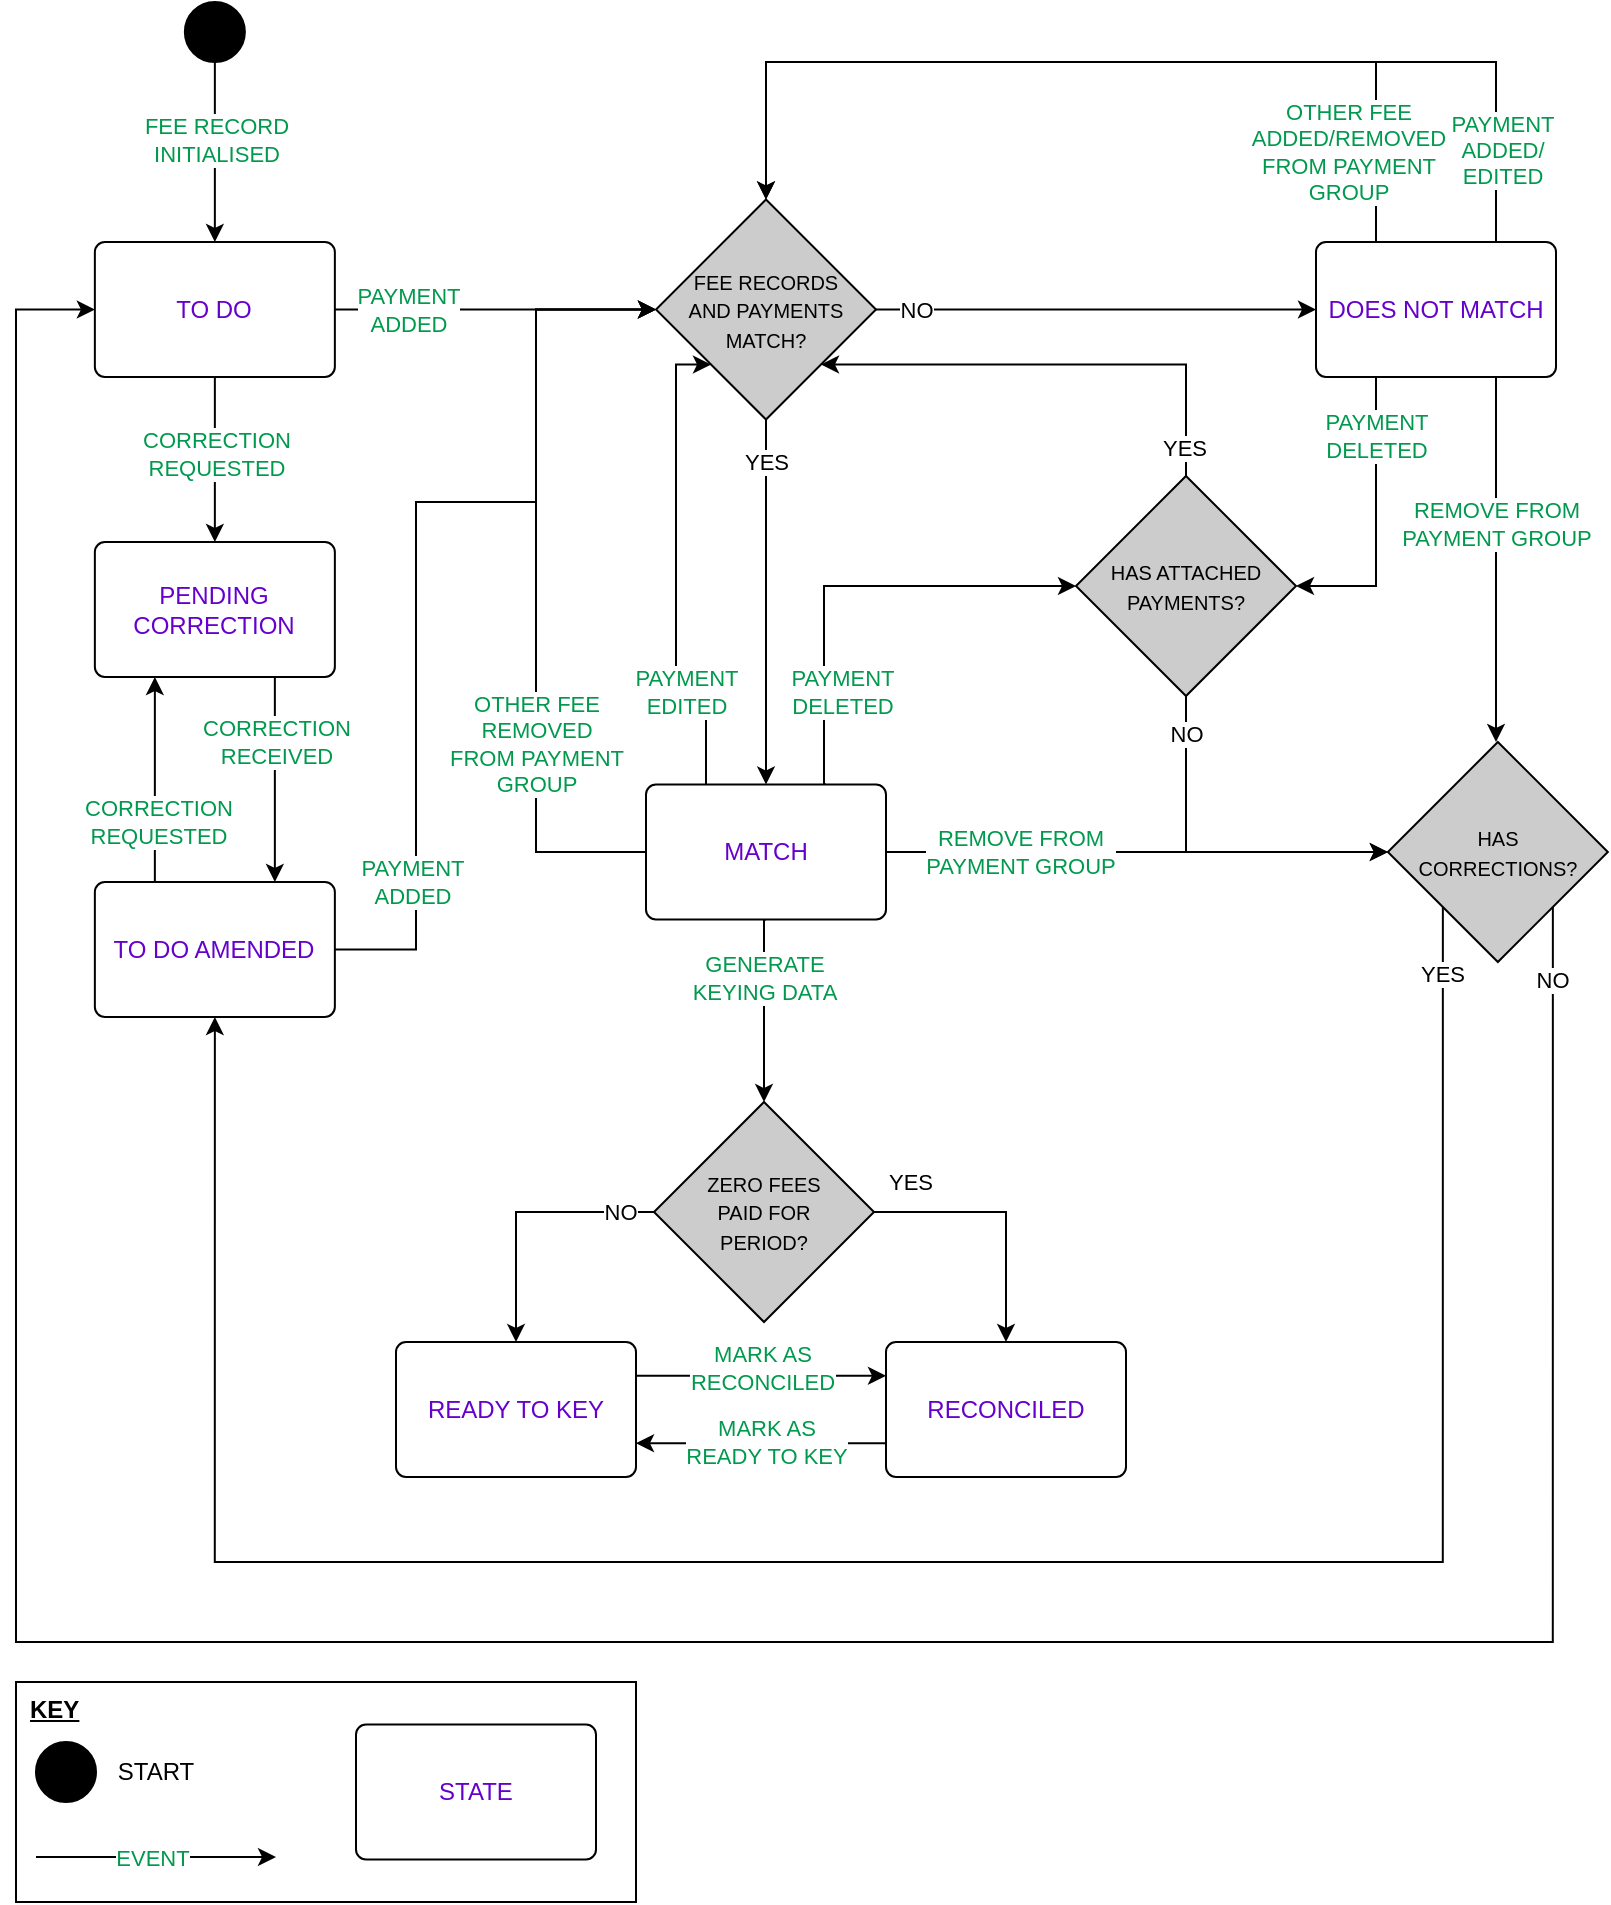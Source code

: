 <mxfile version="24.3.0" type="device">
  <diagram name="Page-1" id="NJPWzTDh_QYS_qL_PLhn">
    <mxGraphModel dx="2074" dy="2348" grid="1" gridSize="10" guides="1" tooltips="1" connect="1" arrows="1" fold="1" page="1" pageScale="1" pageWidth="827" pageHeight="1169" math="0" shadow="0">
      <root>
        <mxCell id="0" />
        <mxCell id="1" parent="0" />
        <mxCell id="Gj9VxU12owduN0ynIQGK-17" value="&lt;font style=&quot;font-size: 10px;&quot;&gt;FEE RECORDS&lt;br&gt;AND PAYMENTS MATCH?&lt;br&gt;&lt;/font&gt;" style="rhombus;whiteSpace=wrap;html=1;labelBackgroundColor=none;fillColor=#CCCCCC;fontColor=default;" parent="1" vertex="1">
          <mxGeometry x="330" y="-1061.25" width="110" height="110" as="geometry" />
        </mxCell>
        <mxCell id="Gj9VxU12owduN0ynIQGK-3" value="" style="ellipse;fillColor=strokeColor;html=1;" parent="1" vertex="1">
          <mxGeometry x="94.43" y="-1160" width="30" height="30" as="geometry" />
        </mxCell>
        <mxCell id="Gj9VxU12owduN0ynIQGK-4" value="&lt;font color=&quot;#6600cc&quot;&gt;TO DO&lt;/font&gt;" style="html=1;align=center;verticalAlign=middle;rounded=1;absoluteArcSize=1;arcSize=10;dashed=0;whiteSpace=wrap;" parent="1" vertex="1">
          <mxGeometry x="49.43" y="-1040" width="120" height="67.5" as="geometry" />
        </mxCell>
        <mxCell id="Gj9VxU12owduN0ynIQGK-5" value="" style="endArrow=classic;html=1;rounded=0;exitX=0.5;exitY=1;exitDx=0;exitDy=0;entryX=0.5;entryY=0;entryDx=0;entryDy=0;edgeStyle=orthogonalEdgeStyle;" parent="1" source="Gj9VxU12owduN0ynIQGK-3" target="Gj9VxU12owduN0ynIQGK-4" edge="1">
          <mxGeometry width="50" height="50" relative="1" as="geometry">
            <mxPoint x="230" y="-1250" as="sourcePoint" />
            <mxPoint x="270" y="-1205" as="targetPoint" />
          </mxGeometry>
        </mxCell>
        <mxCell id="Gj9VxU12owduN0ynIQGK-6" value="&lt;font color=&quot;#00994d&quot;&gt;FEE RECORD&lt;br&gt;INITIALISED&lt;br&gt;&lt;/font&gt;" style="edgeLabel;html=1;align=center;verticalAlign=middle;resizable=0;points=[];" parent="Gj9VxU12owduN0ynIQGK-5" vertex="1" connectable="0">
          <mxGeometry x="-0.085" y="3" relative="1" as="geometry">
            <mxPoint x="-3" y="-2" as="offset" />
          </mxGeometry>
        </mxCell>
        <mxCell id="Gj9VxU12owduN0ynIQGK-59" style="edgeStyle=orthogonalEdgeStyle;rounded=0;orthogonalLoop=1;jettySize=auto;html=1;exitX=0;exitY=0.5;exitDx=0;exitDy=0;entryX=0;entryY=0.5;entryDx=0;entryDy=0;" parent="1" source="Gj9VxU12owduN0ynIQGK-79" target="Gj9VxU12owduN0ynIQGK-17" edge="1">
          <mxGeometry relative="1" as="geometry">
            <mxPoint x="330" y="-980" as="targetPoint" />
            <Array as="points">
              <mxPoint x="270" y="-735" />
              <mxPoint x="270" y="-1006" />
            </Array>
          </mxGeometry>
        </mxCell>
        <mxCell id="Gj9VxU12owduN0ynIQGK-60" value="&lt;span style=&quot;color: rgb(0, 153, 77);&quot;&gt;OTHER FEE&lt;br&gt;REMOVED&lt;br&gt;FROM PAYMENT&lt;br&gt;GROUP&lt;br&gt;&lt;/span&gt;" style="edgeLabel;html=1;align=center;verticalAlign=middle;resizable=0;points=[];" parent="Gj9VxU12owduN0ynIQGK-59" vertex="1" connectable="0">
          <mxGeometry x="-0.115" y="1" relative="1" as="geometry">
            <mxPoint x="1" y="62" as="offset" />
          </mxGeometry>
        </mxCell>
        <mxCell id="Gj9VxU12owduN0ynIQGK-63" style="edgeStyle=orthogonalEdgeStyle;rounded=0;orthogonalLoop=1;jettySize=auto;html=1;exitX=0.25;exitY=1;exitDx=0;exitDy=0;entryX=1;entryY=0.5;entryDx=0;entryDy=0;" parent="1" source="Gj9VxU12owduN0ynIQGK-8" target="Gj9VxU12owduN0ynIQGK-85" edge="1">
          <mxGeometry relative="1" as="geometry">
            <mxPoint x="1069.93" y="-1033.17" as="targetPoint" />
            <mxPoint x="949.86" y="-972.545" as="sourcePoint" />
            <Array as="points">
              <mxPoint x="690" y="-868" />
            </Array>
          </mxGeometry>
        </mxCell>
        <mxCell id="Gj9VxU12owduN0ynIQGK-64" value="&lt;font style=&quot;border-color: var(--border-color);&quot; color=&quot;#00994d&quot;&gt;PAYMENT&lt;/font&gt;&lt;br style=&quot;border-color: var(--border-color); color: rgb(0, 153, 77);&quot;&gt;&lt;span style=&quot;border-color: var(--border-color); color: rgb(0, 153, 77);&quot;&gt;DELETED&lt;/span&gt;" style="edgeLabel;html=1;align=center;verticalAlign=middle;resizable=0;points=[];" parent="Gj9VxU12owduN0ynIQGK-63" vertex="1" connectable="0">
          <mxGeometry x="-0.003" relative="1" as="geometry">
            <mxPoint y="-43" as="offset" />
          </mxGeometry>
        </mxCell>
        <mxCell id="Gj9VxU12owduN0ynIQGK-65" style="edgeStyle=orthogonalEdgeStyle;rounded=0;orthogonalLoop=1;jettySize=auto;html=1;exitX=0.75;exitY=1;exitDx=0;exitDy=0;entryX=0.5;entryY=0;entryDx=0;entryDy=0;" parent="1" source="Gj9VxU12owduN0ynIQGK-8" target="Gj9VxU12owduN0ynIQGK-35" edge="1">
          <mxGeometry relative="1" as="geometry">
            <mxPoint x="797.5" y="-951.25" as="sourcePoint" />
            <mxPoint x="720.0" y="-756.25" as="targetPoint" />
            <Array as="points">
              <mxPoint x="750" y="-790" />
            </Array>
          </mxGeometry>
        </mxCell>
        <mxCell id="Gj9VxU12owduN0ynIQGK-66" value="&lt;font color=&quot;#00994d&quot;&gt;REMOVE FROM&lt;br style=&quot;border-color: var(--border-color);&quot;&gt;PAYMENT GROUP&lt;/font&gt;" style="edgeLabel;html=1;align=center;verticalAlign=middle;resizable=0;points=[];" parent="Gj9VxU12owduN0ynIQGK-65" vertex="1" connectable="0">
          <mxGeometry x="-0.764" y="1" relative="1" as="geometry">
            <mxPoint x="-1" y="52" as="offset" />
          </mxGeometry>
        </mxCell>
        <mxCell id="Gj9VxU12owduN0ynIQGK-67" style="edgeStyle=orthogonalEdgeStyle;rounded=0;orthogonalLoop=1;jettySize=auto;html=1;exitX=0.25;exitY=0;exitDx=0;exitDy=0;entryX=0.5;entryY=0;entryDx=0;entryDy=0;" parent="1" source="Gj9VxU12owduN0ynIQGK-8" target="Gj9VxU12owduN0ynIQGK-17" edge="1">
          <mxGeometry relative="1" as="geometry">
            <Array as="points">
              <mxPoint x="690" y="-1130" />
              <mxPoint x="385" y="-1130" />
            </Array>
          </mxGeometry>
        </mxCell>
        <mxCell id="Gj9VxU12owduN0ynIQGK-68" value="&lt;font color=&quot;#00994d&quot;&gt;OTHER FEE&lt;br style=&quot;border-color: var(--border-color);&quot;&gt;ADDED/REMOVED&lt;br style=&quot;border-color: var(--border-color);&quot;&gt;FROM PAYMENT&lt;br style=&quot;border-color: var(--border-color);&quot;&gt;GROUP&lt;/font&gt;" style="edgeLabel;html=1;align=center;verticalAlign=middle;resizable=0;points=[];" parent="Gj9VxU12owduN0ynIQGK-67" vertex="1" connectable="0">
          <mxGeometry x="0.053" y="-1" relative="1" as="geometry">
            <mxPoint x="140" y="46" as="offset" />
          </mxGeometry>
        </mxCell>
        <mxCell id="Gj9VxU12owduN0ynIQGK-8" value="&lt;font color=&quot;#6600cc&quot;&gt;DOES NOT MATCH&lt;/font&gt;" style="html=1;align=center;verticalAlign=middle;rounded=1;absoluteArcSize=1;arcSize=10;dashed=0;whiteSpace=wrap;" parent="1" vertex="1">
          <mxGeometry x="660.0" y="-1040" width="120" height="67.5" as="geometry" />
        </mxCell>
        <mxCell id="Gj9VxU12owduN0ynIQGK-12" value="&lt;font color=&quot;#6600cc&quot;&gt;PENDING CORRECTION&lt;/font&gt;" style="html=1;align=center;verticalAlign=middle;rounded=1;absoluteArcSize=1;arcSize=10;dashed=0;whiteSpace=wrap;" parent="1" vertex="1">
          <mxGeometry x="49.43" y="-890" width="120" height="67.5" as="geometry" />
        </mxCell>
        <mxCell id="YNnxmXCfbaT3HIGfxNFa-1" style="edgeStyle=orthogonalEdgeStyle;rounded=0;orthogonalLoop=1;jettySize=auto;html=1;exitX=1;exitY=0.5;exitDx=0;exitDy=0;entryX=0;entryY=0.5;entryDx=0;entryDy=0;" parent="1" source="Gj9VxU12owduN0ynIQGK-13" target="Gj9VxU12owduN0ynIQGK-17" edge="1">
          <mxGeometry relative="1" as="geometry">
            <Array as="points">
              <mxPoint x="210" y="-686" />
              <mxPoint x="210" y="-910" />
              <mxPoint x="270" y="-910" />
              <mxPoint x="270" y="-1006" />
            </Array>
          </mxGeometry>
        </mxCell>
        <mxCell id="YNnxmXCfbaT3HIGfxNFa-3" value="&lt;font color=&quot;#00994d&quot;&gt;PAYMENT&lt;br style=&quot;border-color: var(--border-color);&quot;&gt;ADDED&lt;/font&gt;" style="edgeLabel;html=1;align=center;verticalAlign=middle;resizable=0;points=[];" parent="YNnxmXCfbaT3HIGfxNFa-1" vertex="1" connectable="0">
          <mxGeometry x="-0.881" relative="1" as="geometry">
            <mxPoint x="10" y="-34" as="offset" />
          </mxGeometry>
        </mxCell>
        <mxCell id="Gj9VxU12owduN0ynIQGK-13" value="&lt;font color=&quot;#6600cc&quot;&gt;TO DO AMENDED&lt;/font&gt;" style="html=1;align=center;verticalAlign=middle;rounded=1;absoluteArcSize=1;arcSize=10;dashed=0;whiteSpace=wrap;" parent="1" vertex="1">
          <mxGeometry x="49.43" y="-720" width="120" height="67.5" as="geometry" />
        </mxCell>
        <mxCell id="Gj9VxU12owduN0ynIQGK-15" value="" style="endArrow=classic;html=1;rounded=0;exitX=1;exitY=0.5;exitDx=0;exitDy=0;edgeStyle=orthogonalEdgeStyle;entryX=0;entryY=0.5;entryDx=0;entryDy=0;" parent="1" source="Gj9VxU12owduN0ynIQGK-4" target="Gj9VxU12owduN0ynIQGK-17" edge="1">
          <mxGeometry width="50" height="50" relative="1" as="geometry">
            <mxPoint x="186.43" y="-1060" as="sourcePoint" />
            <mxPoint x="109.43" y="-1100" as="targetPoint" />
          </mxGeometry>
        </mxCell>
        <mxCell id="Gj9VxU12owduN0ynIQGK-16" value="&lt;font color=&quot;#00994d&quot;&gt;PAYMENT&lt;br&gt;ADDED&lt;br&gt;&lt;/font&gt;" style="edgeLabel;html=1;align=center;verticalAlign=middle;resizable=0;points=[];" parent="Gj9VxU12owduN0ynIQGK-15" vertex="1" connectable="0">
          <mxGeometry x="-0.077" relative="1" as="geometry">
            <mxPoint x="-38" as="offset" />
          </mxGeometry>
        </mxCell>
        <mxCell id="Gj9VxU12owduN0ynIQGK-18" style="edgeStyle=orthogonalEdgeStyle;rounded=0;orthogonalLoop=1;jettySize=auto;html=1;entryX=0.5;entryY=0;entryDx=0;entryDy=0;exitX=0.5;exitY=1;exitDx=0;exitDy=0;" parent="1" source="Gj9VxU12owduN0ynIQGK-17" target="Gj9VxU12owduN0ynIQGK-79" edge="1">
          <mxGeometry relative="1" as="geometry">
            <mxPoint x="360" y="-870" as="sourcePoint" />
            <Array as="points">
              <mxPoint x="385" y="-820" />
              <mxPoint x="385" y="-820" />
            </Array>
            <mxPoint x="340" y="-820" as="targetPoint" />
          </mxGeometry>
        </mxCell>
        <mxCell id="Gj9VxU12owduN0ynIQGK-19" value="YES" style="edgeLabel;html=1;align=center;verticalAlign=middle;resizable=0;points=[];" parent="Gj9VxU12owduN0ynIQGK-18" vertex="1" connectable="0">
          <mxGeometry x="-0.153" relative="1" as="geometry">
            <mxPoint y="-57" as="offset" />
          </mxGeometry>
        </mxCell>
        <mxCell id="Gj9VxU12owduN0ynIQGK-20" style="edgeStyle=orthogonalEdgeStyle;rounded=0;orthogonalLoop=1;jettySize=auto;html=1;exitX=1;exitY=0.5;exitDx=0;exitDy=0;entryX=0;entryY=0.5;entryDx=0;entryDy=0;" parent="1" source="Gj9VxU12owduN0ynIQGK-17" target="Gj9VxU12owduN0ynIQGK-8" edge="1">
          <mxGeometry relative="1" as="geometry">
            <mxPoint x="422.5" y="-883.75" as="sourcePoint" />
            <mxPoint x="610" y="-960" as="targetPoint" />
            <Array as="points">
              <mxPoint x="490" y="-1006" />
              <mxPoint x="490" y="-1006" />
            </Array>
          </mxGeometry>
        </mxCell>
        <mxCell id="Gj9VxU12owduN0ynIQGK-21" value="NO" style="edgeLabel;html=1;align=center;verticalAlign=middle;resizable=0;points=[];" parent="Gj9VxU12owduN0ynIQGK-20" vertex="1" connectable="0">
          <mxGeometry x="-0.887" y="1" relative="1" as="geometry">
            <mxPoint x="7" y="1" as="offset" />
          </mxGeometry>
        </mxCell>
        <mxCell id="Gj9VxU12owduN0ynIQGK-22" value="" style="endArrow=classic;html=1;rounded=0;exitX=0.5;exitY=1;exitDx=0;exitDy=0;edgeStyle=orthogonalEdgeStyle;fontColor=#00994D;entryX=0.5;entryY=0;entryDx=0;entryDy=0;" parent="1" source="Gj9VxU12owduN0ynIQGK-4" target="Gj9VxU12owduN0ynIQGK-12" edge="1">
          <mxGeometry width="50" height="50" relative="1" as="geometry">
            <mxPoint x="296.43" y="-980" as="sourcePoint" />
            <mxPoint x="109.43" y="-870" as="targetPoint" />
          </mxGeometry>
        </mxCell>
        <mxCell id="Gj9VxU12owduN0ynIQGK-23" value="&lt;font color=&quot;#00994d&quot;&gt;CORRECTION&lt;br&gt;REQUESTED&lt;/font&gt;" style="edgeLabel;html=1;align=center;verticalAlign=middle;resizable=0;points=[];" parent="Gj9VxU12owduN0ynIQGK-22" vertex="1" connectable="0">
          <mxGeometry x="-0.077" relative="1" as="geometry">
            <mxPoint as="offset" />
          </mxGeometry>
        </mxCell>
        <mxCell id="Gj9VxU12owduN0ynIQGK-26" value="" style="endArrow=classic;html=1;rounded=0;exitX=0.75;exitY=1;exitDx=0;exitDy=0;edgeStyle=orthogonalEdgeStyle;fontColor=#00994D;entryX=0.75;entryY=0;entryDx=0;entryDy=0;" parent="1" source="Gj9VxU12owduN0ynIQGK-12" target="Gj9VxU12owduN0ynIQGK-13" edge="1">
          <mxGeometry width="50" height="50" relative="1" as="geometry">
            <mxPoint x="176.43" y="-810" as="sourcePoint" />
            <mxPoint x="106.43" y="-730" as="targetPoint" />
          </mxGeometry>
        </mxCell>
        <mxCell id="Gj9VxU12owduN0ynIQGK-27" value="&lt;font color=&quot;#00994d&quot;&gt;CORRECTION&lt;br&gt;RECEIVED&lt;/font&gt;" style="edgeLabel;html=1;align=center;verticalAlign=middle;resizable=0;points=[];" parent="Gj9VxU12owduN0ynIQGK-26" vertex="1" connectable="0">
          <mxGeometry x="-0.077" relative="1" as="geometry">
            <mxPoint y="-15" as="offset" />
          </mxGeometry>
        </mxCell>
        <mxCell id="Gj9VxU12owduN0ynIQGK-32" style="edgeStyle=orthogonalEdgeStyle;rounded=0;orthogonalLoop=1;jettySize=auto;html=1;exitX=0.5;exitY=1;exitDx=0;exitDy=0;entryX=0;entryY=0.5;entryDx=0;entryDy=0;" parent="1" source="Gj9VxU12owduN0ynIQGK-85" target="Gj9VxU12owduN0ynIQGK-35" edge="1">
          <mxGeometry relative="1" as="geometry">
            <mxPoint x="770" y="-795" as="targetPoint" />
            <mxPoint x="220" y="-1574" as="sourcePoint" />
            <Array as="points">
              <mxPoint x="595" y="-735" />
            </Array>
          </mxGeometry>
        </mxCell>
        <mxCell id="Gj9VxU12owduN0ynIQGK-33" value="NO" style="edgeLabel;html=1;align=center;verticalAlign=middle;resizable=0;points=[];" parent="Gj9VxU12owduN0ynIQGK-32" vertex="1" connectable="0">
          <mxGeometry x="-0.887" y="1" relative="1" as="geometry">
            <mxPoint x="-1" y="9" as="offset" />
          </mxGeometry>
        </mxCell>
        <mxCell id="Gj9VxU12owduN0ynIQGK-36" style="edgeStyle=orthogonalEdgeStyle;rounded=0;orthogonalLoop=1;jettySize=auto;html=1;exitX=0;exitY=1;exitDx=0;exitDy=0;entryX=0.5;entryY=1;entryDx=0;entryDy=0;" parent="1" source="Gj9VxU12owduN0ynIQGK-35" target="Gj9VxU12owduN0ynIQGK-13" edge="1">
          <mxGeometry relative="1" as="geometry">
            <mxPoint x="52.39" y="-526.25" as="targetPoint" />
            <mxPoint x="607.89" y="-690" as="sourcePoint" />
            <Array as="points">
              <mxPoint x="723" y="-380" />
              <mxPoint x="109" y="-380" />
            </Array>
          </mxGeometry>
        </mxCell>
        <mxCell id="Gj9VxU12owduN0ynIQGK-37" value="YES" style="edgeLabel;html=1;align=center;verticalAlign=middle;resizable=0;points=[];" parent="Gj9VxU12owduN0ynIQGK-36" vertex="1" connectable="0">
          <mxGeometry x="-0.95" relative="1" as="geometry">
            <mxPoint x="-1" y="3" as="offset" />
          </mxGeometry>
        </mxCell>
        <mxCell id="Gj9VxU12owduN0ynIQGK-91" style="edgeStyle=orthogonalEdgeStyle;rounded=0;orthogonalLoop=1;jettySize=auto;html=1;exitX=1;exitY=1;exitDx=0;exitDy=0;entryX=0;entryY=0.5;entryDx=0;entryDy=0;" parent="1" source="Gj9VxU12owduN0ynIQGK-35" target="Gj9VxU12owduN0ynIQGK-4" edge="1">
          <mxGeometry relative="1" as="geometry">
            <Array as="points">
              <mxPoint x="778" y="-340" />
              <mxPoint x="10" y="-340" />
              <mxPoint x="10" y="-1006" />
            </Array>
          </mxGeometry>
        </mxCell>
        <mxCell id="Gj9VxU12owduN0ynIQGK-92" value="NO" style="edgeLabel;html=1;align=center;verticalAlign=middle;resizable=0;points=[];" parent="Gj9VxU12owduN0ynIQGK-91" vertex="1" connectable="0">
          <mxGeometry x="-0.972" y="1" relative="1" as="geometry">
            <mxPoint x="-2" y="10" as="offset" />
          </mxGeometry>
        </mxCell>
        <mxCell id="Gj9VxU12owduN0ynIQGK-35" value="&lt;font style=&quot;font-size: 10px;&quot;&gt;HAS&lt;br&gt;CORRECTIONS?&lt;br&gt;&lt;/font&gt;" style="rhombus;whiteSpace=wrap;html=1;labelBackgroundColor=none;fillColor=#CCCCCC;fontColor=default;" parent="1" vertex="1">
          <mxGeometry x="695.93" y="-790" width="110" height="110" as="geometry" />
        </mxCell>
        <mxCell id="Gj9VxU12owduN0ynIQGK-57" value="" style="endArrow=classic;html=1;rounded=0;exitX=1;exitY=0.5;exitDx=0;exitDy=0;edgeStyle=orthogonalEdgeStyle;entryX=0;entryY=0.5;entryDx=0;entryDy=0;" parent="1" source="Gj9VxU12owduN0ynIQGK-79" target="Gj9VxU12owduN0ynIQGK-35" edge="1">
          <mxGeometry width="50" height="50" relative="1" as="geometry">
            <mxPoint x="430" y="-806.875" as="sourcePoint" />
            <mxPoint x="604.93" y="-850" as="targetPoint" />
            <Array as="points">
              <mxPoint x="490" y="-735" />
              <mxPoint x="490" y="-735" />
            </Array>
          </mxGeometry>
        </mxCell>
        <mxCell id="Gj9VxU12owduN0ynIQGK-58" value="&lt;font color=&quot;#00994d&quot;&gt;REMOVE FROM&lt;br&gt;PAYMENT GROUP&lt;br&gt;&lt;/font&gt;" style="edgeLabel;html=1;align=center;verticalAlign=middle;resizable=0;points=[];" parent="Gj9VxU12owduN0ynIQGK-57" vertex="1" connectable="0">
          <mxGeometry x="-0.077" relative="1" as="geometry">
            <mxPoint x="-49" as="offset" />
          </mxGeometry>
        </mxCell>
        <mxCell id="Gj9VxU12owduN0ynIQGK-61" value="" style="endArrow=classic;html=1;rounded=0;exitX=0.75;exitY=0;exitDx=0;exitDy=0;edgeStyle=orthogonalEdgeStyle;entryX=0.5;entryY=0;entryDx=0;entryDy=0;" parent="1" source="Gj9VxU12owduN0ynIQGK-8" target="Gj9VxU12owduN0ynIQGK-17" edge="1">
          <mxGeometry width="50" height="50" relative="1" as="geometry">
            <mxPoint x="219.93" y="-1060" as="sourcePoint" />
            <mxPoint x="219.93" y="-1160" as="targetPoint" />
            <Array as="points">
              <mxPoint x="750" y="-1130" />
              <mxPoint x="385" y="-1130" />
            </Array>
          </mxGeometry>
        </mxCell>
        <mxCell id="Gj9VxU12owduN0ynIQGK-62" value="&lt;font color=&quot;#00994d&quot;&gt;PAYMENT&lt;br&gt;ADDED/&lt;br&gt;EDITED&lt;br&gt;&lt;/font&gt;" style="edgeLabel;html=1;align=center;verticalAlign=middle;resizable=0;points=[];" parent="Gj9VxU12owduN0ynIQGK-61" vertex="1" connectable="0">
          <mxGeometry x="-0.077" relative="1" as="geometry">
            <mxPoint x="154" y="44" as="offset" />
          </mxGeometry>
        </mxCell>
        <mxCell id="Gj9VxU12owduN0ynIQGK-83" style="edgeStyle=orthogonalEdgeStyle;rounded=0;orthogonalLoop=1;jettySize=auto;html=1;entryX=0.5;entryY=0;entryDx=0;entryDy=0;exitX=0.5;exitY=1;exitDx=0;exitDy=0;" parent="1" source="Gj9VxU12owduN0ynIQGK-79" target="Gj9VxU12owduN0ynIQGK-99" edge="1">
          <mxGeometry relative="1" as="geometry">
            <mxPoint x="429" y="-670" as="sourcePoint" />
            <mxPoint x="459" y="-600" as="targetPoint" />
            <Array as="points">
              <mxPoint x="384" y="-630" />
              <mxPoint x="384" y="-630" />
            </Array>
          </mxGeometry>
        </mxCell>
        <mxCell id="Gj9VxU12owduN0ynIQGK-84" value="&lt;font color=&quot;#00994d&quot;&gt;GENERATE&lt;br style=&quot;border-color: var(--border-color);&quot;&gt;KEYING DATA&lt;/font&gt;" style="edgeLabel;html=1;align=center;verticalAlign=middle;resizable=0;points=[];" parent="Gj9VxU12owduN0ynIQGK-83" vertex="1" connectable="0">
          <mxGeometry x="-0.616" y="-1" relative="1" as="geometry">
            <mxPoint x="1" y="12" as="offset" />
          </mxGeometry>
        </mxCell>
        <mxCell id="Gj9VxU12owduN0ynIQGK-89" style="edgeStyle=orthogonalEdgeStyle;rounded=0;orthogonalLoop=1;jettySize=auto;html=1;exitX=0.75;exitY=0;exitDx=0;exitDy=0;entryX=0;entryY=0.5;entryDx=0;entryDy=0;" parent="1" source="Gj9VxU12owduN0ynIQGK-79" target="Gj9VxU12owduN0ynIQGK-85" edge="1">
          <mxGeometry relative="1" as="geometry">
            <Array as="points">
              <mxPoint x="414" y="-868" />
            </Array>
          </mxGeometry>
        </mxCell>
        <mxCell id="Gj9VxU12owduN0ynIQGK-90" value="&lt;font color=&quot;#00994d&quot;&gt;&lt;font style=&quot;border-color: var(--border-color);&quot;&gt;PAYMENT&lt;/font&gt;&lt;br style=&quot;border-color: var(--border-color);&quot;&gt;&lt;span style=&quot;border-color: var(--border-color);&quot;&gt;DELETED&lt;/span&gt;&lt;/font&gt;" style="edgeLabel;html=1;align=center;verticalAlign=middle;resizable=0;points=[];" parent="Gj9VxU12owduN0ynIQGK-89" vertex="1" connectable="0">
          <mxGeometry x="-0.687" relative="1" as="geometry">
            <mxPoint x="9" y="-12" as="offset" />
          </mxGeometry>
        </mxCell>
        <mxCell id="Gj9VxU12owduN0ynIQGK-124" style="edgeStyle=orthogonalEdgeStyle;rounded=0;orthogonalLoop=1;jettySize=auto;html=1;entryX=0;entryY=1;entryDx=0;entryDy=0;exitX=0.25;exitY=0;exitDx=0;exitDy=0;" parent="1" source="Gj9VxU12owduN0ynIQGK-79" target="Gj9VxU12owduN0ynIQGK-17" edge="1">
          <mxGeometry relative="1" as="geometry">
            <mxPoint x="340" y="-790" as="sourcePoint" />
            <Array as="points">
              <mxPoint x="355" y="-820" />
              <mxPoint x="340" y="-820" />
              <mxPoint x="340" y="-979" />
            </Array>
          </mxGeometry>
        </mxCell>
        <mxCell id="Gj9VxU12owduN0ynIQGK-125" value="&lt;font color=&quot;#00994d&quot;&gt;&lt;font style=&quot;border-color: var(--border-color);&quot;&gt;PAYMENT&lt;/font&gt;&lt;br style=&quot;border-color: var(--border-color);&quot;&gt;EDITED&lt;/font&gt;" style="edgeLabel;html=1;align=center;verticalAlign=middle;resizable=0;points=[];" parent="Gj9VxU12owduN0ynIQGK-124" vertex="1" connectable="0">
          <mxGeometry x="0.394" y="-1" relative="1" as="geometry">
            <mxPoint x="4" y="107" as="offset" />
          </mxGeometry>
        </mxCell>
        <mxCell id="Gj9VxU12owduN0ynIQGK-79" value="&lt;font color=&quot;#6600cc&quot;&gt;MATCH&lt;/font&gt;" style="html=1;align=center;verticalAlign=middle;rounded=1;absoluteArcSize=1;arcSize=10;dashed=0;whiteSpace=wrap;" parent="1" vertex="1">
          <mxGeometry x="325" y="-768.75" width="120" height="67.5" as="geometry" />
        </mxCell>
        <mxCell id="Gj9VxU12owduN0ynIQGK-86" style="edgeStyle=orthogonalEdgeStyle;rounded=0;orthogonalLoop=1;jettySize=auto;html=1;exitX=0.5;exitY=0;exitDx=0;exitDy=0;entryX=1;entryY=1;entryDx=0;entryDy=0;" parent="1" source="Gj9VxU12owduN0ynIQGK-85" target="Gj9VxU12owduN0ynIQGK-17" edge="1">
          <mxGeometry relative="1" as="geometry">
            <mxPoint x="440" y="-960" as="targetPoint" />
            <Array as="points">
              <mxPoint x="595" y="-979" />
            </Array>
          </mxGeometry>
        </mxCell>
        <mxCell id="Gj9VxU12owduN0ynIQGK-87" value="YES" style="edgeLabel;html=1;align=center;verticalAlign=middle;resizable=0;points=[];" parent="Gj9VxU12owduN0ynIQGK-86" vertex="1" connectable="0">
          <mxGeometry x="-0.804" relative="1" as="geometry">
            <mxPoint x="-1" y="9" as="offset" />
          </mxGeometry>
        </mxCell>
        <mxCell id="Gj9VxU12owduN0ynIQGK-85" value="&lt;font style=&quot;font-size: 10px;&quot;&gt;HAS ATTACHED&lt;br&gt;PAYMENTS?&lt;br&gt;&lt;/font&gt;" style="rhombus;whiteSpace=wrap;html=1;labelBackgroundColor=none;fillColor=#CCCCCC;fontColor=default;" parent="1" vertex="1">
          <mxGeometry x="540" y="-923" width="110" height="110" as="geometry" />
        </mxCell>
        <mxCell id="Gj9VxU12owduN0ynIQGK-93" value="&lt;font color=&quot;#6600cc&quot;&gt;READY TO KEY&lt;/font&gt;" style="html=1;align=center;verticalAlign=middle;rounded=1;absoluteArcSize=1;arcSize=10;dashed=0;whiteSpace=wrap;" parent="1" vertex="1">
          <mxGeometry x="200" y="-490" width="120" height="67.5" as="geometry" />
        </mxCell>
        <mxCell id="Gj9VxU12owduN0ynIQGK-94" value="&lt;font color=&quot;#6600cc&quot;&gt;RECONCILED&lt;/font&gt;" style="html=1;align=center;verticalAlign=middle;rounded=1;absoluteArcSize=1;arcSize=10;dashed=0;whiteSpace=wrap;" parent="1" vertex="1">
          <mxGeometry x="445.0" y="-490" width="120" height="67.5" as="geometry" />
        </mxCell>
        <mxCell id="Gj9VxU12owduN0ynIQGK-99" value="&lt;font style=&quot;font-size: 10px;&quot;&gt;ZERO FEES&lt;br&gt;PAID FOR&lt;br&gt;PERIOD?&lt;/font&gt;" style="rhombus;whiteSpace=wrap;html=1;labelBackgroundColor=none;fillColor=#CCCCCC;fontColor=default;" parent="1" vertex="1">
          <mxGeometry x="329" y="-610" width="110" height="110" as="geometry" />
        </mxCell>
        <mxCell id="Gj9VxU12owduN0ynIQGK-95" style="edgeStyle=orthogonalEdgeStyle;rounded=0;orthogonalLoop=1;jettySize=auto;html=1;exitX=0;exitY=0.5;exitDx=0;exitDy=0;entryX=0.5;entryY=0;entryDx=0;entryDy=0;" parent="1" source="Gj9VxU12owduN0ynIQGK-99" target="Gj9VxU12owduN0ynIQGK-93" edge="1">
          <mxGeometry relative="1" as="geometry">
            <mxPoint x="250" y="-415" as="targetPoint" />
            <mxPoint x="289" y="-550" as="sourcePoint" />
            <Array as="points">
              <mxPoint x="260" y="-555" />
            </Array>
          </mxGeometry>
        </mxCell>
        <mxCell id="Gj9VxU12owduN0ynIQGK-96" value="NO" style="edgeLabel;html=1;align=center;verticalAlign=middle;resizable=0;points=[];" parent="Gj9VxU12owduN0ynIQGK-95" vertex="1" connectable="0">
          <mxGeometry x="-0.726" y="-1" relative="1" as="geometry">
            <mxPoint x="1" y="1" as="offset" />
          </mxGeometry>
        </mxCell>
        <mxCell id="Gj9VxU12owduN0ynIQGK-110" value="" style="endArrow=classic;html=1;rounded=0;exitX=1;exitY=0.25;exitDx=0;exitDy=0;edgeStyle=orthogonalEdgeStyle;entryX=0;entryY=0.25;entryDx=0;entryDy=0;" parent="1" source="Gj9VxU12owduN0ynIQGK-93" target="Gj9VxU12owduN0ynIQGK-94" edge="1">
          <mxGeometry width="50" height="50" relative="1" as="geometry">
            <mxPoint x="453.57" y="-548.75" as="sourcePoint" />
            <mxPoint x="305.57" y="-498.75" as="targetPoint" />
          </mxGeometry>
        </mxCell>
        <mxCell id="Gj9VxU12owduN0ynIQGK-111" value="&lt;font color=&quot;#00994d&quot;&gt;MARK AS&lt;br&gt;RECONCILED&lt;br&gt;&lt;/font&gt;" style="edgeLabel;html=1;align=center;verticalAlign=middle;resizable=0;points=[];" parent="Gj9VxU12owduN0ynIQGK-110" vertex="1" connectable="0">
          <mxGeometry x="-0.077" relative="1" as="geometry">
            <mxPoint x="5" y="-4" as="offset" />
          </mxGeometry>
        </mxCell>
        <mxCell id="Gj9VxU12owduN0ynIQGK-97" style="edgeStyle=orthogonalEdgeStyle;rounded=0;orthogonalLoop=1;jettySize=auto;html=1;exitX=1;exitY=0.5;exitDx=0;exitDy=0;entryX=0.5;entryY=0;entryDx=0;entryDy=0;" parent="1" source="Gj9VxU12owduN0ynIQGK-99" target="Gj9VxU12owduN0ynIQGK-94" edge="1">
          <mxGeometry relative="1" as="geometry">
            <mxPoint x="550" y="-410" as="targetPoint" />
          </mxGeometry>
        </mxCell>
        <mxCell id="Gj9VxU12owduN0ynIQGK-98" value="YES" style="edgeLabel;html=1;align=center;verticalAlign=middle;resizable=0;points=[];" parent="Gj9VxU12owduN0ynIQGK-97" vertex="1" connectable="0">
          <mxGeometry x="-0.222" y="-2" relative="1" as="geometry">
            <mxPoint x="-33" y="-17" as="offset" />
          </mxGeometry>
        </mxCell>
        <mxCell id="Gj9VxU12owduN0ynIQGK-112" value="" style="endArrow=classic;html=1;rounded=0;edgeStyle=orthogonalEdgeStyle;entryX=1;entryY=0.75;entryDx=0;entryDy=0;exitX=0;exitY=0.75;exitDx=0;exitDy=0;" parent="1" source="Gj9VxU12owduN0ynIQGK-94" target="Gj9VxU12owduN0ynIQGK-93" edge="1">
          <mxGeometry width="50" height="50" relative="1" as="geometry">
            <mxPoint x="590.5" y="-450" as="sourcePoint" />
            <mxPoint x="730.57" y="-524.75" as="targetPoint" />
          </mxGeometry>
        </mxCell>
        <mxCell id="Gj9VxU12owduN0ynIQGK-113" value="&lt;font color=&quot;#00994d&quot;&gt;MARK AS&lt;br&gt;READY TO KEY&lt;br&gt;&lt;/font&gt;" style="edgeLabel;html=1;align=center;verticalAlign=middle;resizable=0;points=[];" parent="Gj9VxU12owduN0ynIQGK-112" vertex="1" connectable="0">
          <mxGeometry x="-0.077" relative="1" as="geometry">
            <mxPoint x="-3" y="-1" as="offset" />
          </mxGeometry>
        </mxCell>
        <mxCell id="Gj9VxU12owduN0ynIQGK-116" value="" style="group" parent="1" vertex="1" connectable="0">
          <mxGeometry x="10" y="-320" width="310" height="110" as="geometry" />
        </mxCell>
        <mxCell id="Gj9VxU12owduN0ynIQGK-117" value="KEY" style="rounded=0;whiteSpace=wrap;html=1;align=left;verticalAlign=top;spacingLeft=5;fontStyle=5" parent="Gj9VxU12owduN0ynIQGK-116" vertex="1">
          <mxGeometry width="310" height="110" as="geometry" />
        </mxCell>
        <mxCell id="Gj9VxU12owduN0ynIQGK-118" value="" style="group" parent="Gj9VxU12owduN0ynIQGK-116" vertex="1" connectable="0">
          <mxGeometry x="10" y="30" width="85" height="30" as="geometry" />
        </mxCell>
        <mxCell id="Gj9VxU12owduN0ynIQGK-119" value="" style="ellipse;fillColor=strokeColor;html=1;" parent="Gj9VxU12owduN0ynIQGK-118" vertex="1">
          <mxGeometry width="30" height="30" as="geometry" />
        </mxCell>
        <mxCell id="Gj9VxU12owduN0ynIQGK-120" value="START" style="text;html=1;strokeColor=none;fillColor=none;align=center;verticalAlign=middle;whiteSpace=wrap;rounded=0;" parent="Gj9VxU12owduN0ynIQGK-118" vertex="1">
          <mxGeometry x="35" width="50" height="30" as="geometry" />
        </mxCell>
        <mxCell id="Gj9VxU12owduN0ynIQGK-121" value="&lt;font color=&quot;#6600cc&quot;&gt;STATE&lt;/font&gt;" style="html=1;align=center;verticalAlign=middle;rounded=1;absoluteArcSize=1;arcSize=10;dashed=0;whiteSpace=wrap;" parent="Gj9VxU12owduN0ynIQGK-116" vertex="1">
          <mxGeometry x="170" y="21.25" width="120" height="67.5" as="geometry" />
        </mxCell>
        <mxCell id="Gj9VxU12owduN0ynIQGK-122" value="" style="endArrow=classic;html=1;rounded=0;exitX=1;exitY=0.5;exitDx=0;exitDy=0;edgeStyle=orthogonalEdgeStyle;" parent="Gj9VxU12owduN0ynIQGK-116" edge="1">
          <mxGeometry width="50" height="50" relative="1" as="geometry">
            <mxPoint x="10" y="87.5" as="sourcePoint" />
            <mxPoint x="130" y="87.5" as="targetPoint" />
          </mxGeometry>
        </mxCell>
        <mxCell id="Gj9VxU12owduN0ynIQGK-123" value="&lt;font color=&quot;#00994d&quot;&gt;EVENT&lt;/font&gt;" style="edgeLabel;html=1;align=center;verticalAlign=middle;resizable=0;points=[];" parent="Gj9VxU12owduN0ynIQGK-122" vertex="1" connectable="0">
          <mxGeometry x="-0.085" y="3" relative="1" as="geometry">
            <mxPoint x="3" y="3" as="offset" />
          </mxGeometry>
        </mxCell>
        <mxCell id="YNnxmXCfbaT3HIGfxNFa-6" value="" style="endArrow=classic;html=1;rounded=0;exitX=0.25;exitY=0;exitDx=0;exitDy=0;edgeStyle=orthogonalEdgeStyle;fontColor=#00994D;entryX=0.25;entryY=1;entryDx=0;entryDy=0;" parent="1" source="Gj9VxU12owduN0ynIQGK-13" target="Gj9VxU12owduN0ynIQGK-12" edge="1">
          <mxGeometry width="50" height="50" relative="1" as="geometry">
            <mxPoint x="40" y="-802" as="sourcePoint" />
            <mxPoint x="40" y="-720" as="targetPoint" />
          </mxGeometry>
        </mxCell>
        <mxCell id="YNnxmXCfbaT3HIGfxNFa-7" value="&lt;font color=&quot;#00994d&quot;&gt;CORRECTION&lt;br&gt;REQUESTED&lt;/font&gt;" style="edgeLabel;html=1;align=center;verticalAlign=middle;resizable=0;points=[];" parent="YNnxmXCfbaT3HIGfxNFa-6" vertex="1" connectable="0">
          <mxGeometry x="-0.077" relative="1" as="geometry">
            <mxPoint x="1" y="17" as="offset" />
          </mxGeometry>
        </mxCell>
      </root>
    </mxGraphModel>
  </diagram>
</mxfile>
